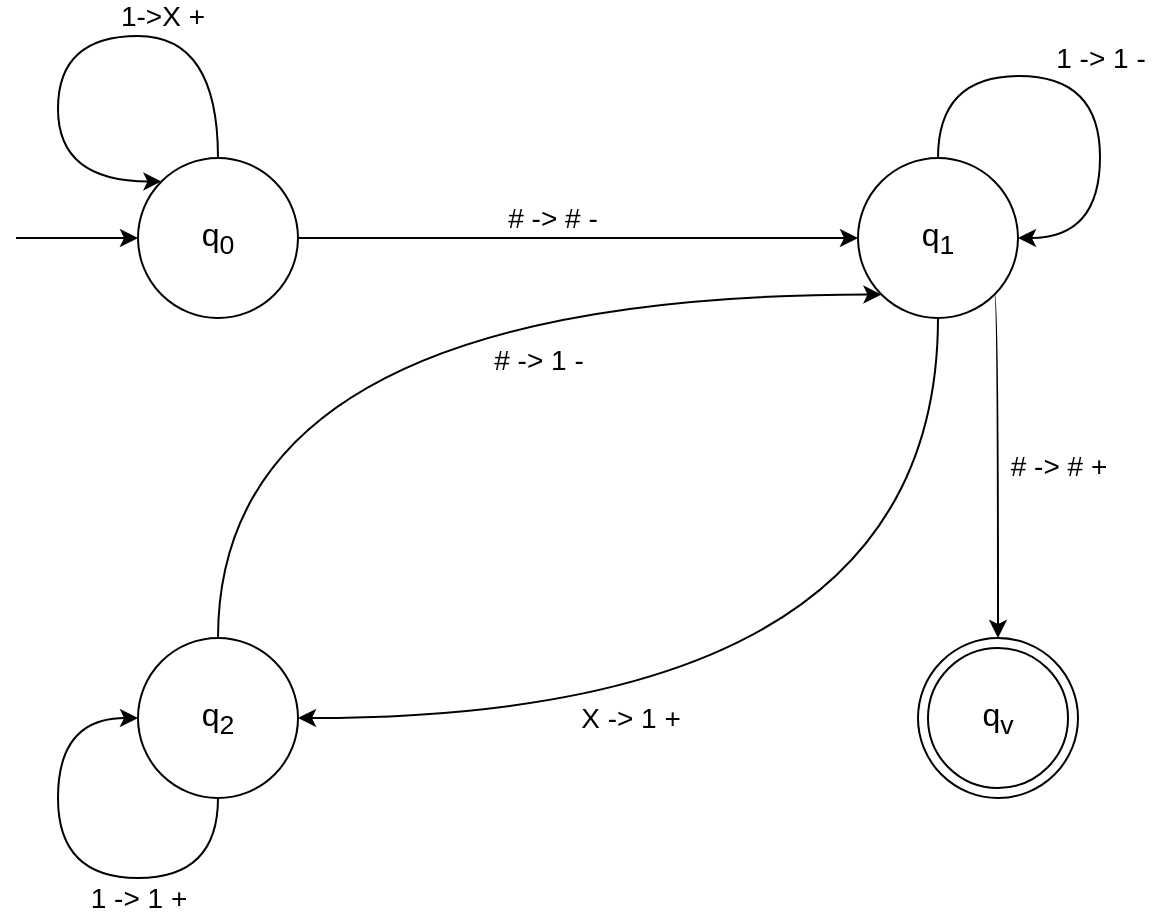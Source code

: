 <mxfile version="24.3.1" type="github">
  <diagram name="Page-1" id="9Mrh0RYRGMyYw6FMpJzP">
    <mxGraphModel dx="989" dy="514" grid="0" gridSize="10" guides="1" tooltips="1" connect="1" arrows="1" fold="1" page="1" pageScale="1" pageWidth="850" pageHeight="1100" math="0" shadow="0">
      <root>
        <mxCell id="0" />
        <mxCell id="1" parent="0" />
        <mxCell id="F2bxNRs9cvhMhQYFObHX-5" style="edgeStyle=orthogonalEdgeStyle;rounded=0;orthogonalLoop=1;jettySize=auto;html=1;entryX=0;entryY=0.5;entryDx=0;entryDy=0;" parent="1" source="F2bxNRs9cvhMhQYFObHX-1" target="F2bxNRs9cvhMhQYFObHX-4" edge="1">
          <mxGeometry relative="1" as="geometry" />
        </mxCell>
        <mxCell id="F2bxNRs9cvhMhQYFObHX-14" value="&lt;font style=&quot;font-size: 14px;&quot;&gt;# -&amp;gt; # -&lt;/font&gt;" style="edgeLabel;html=1;align=center;verticalAlign=middle;resizable=0;points=[];" parent="F2bxNRs9cvhMhQYFObHX-5" vertex="1" connectable="0">
          <mxGeometry x="-0.093" y="4" relative="1" as="geometry">
            <mxPoint y="-6" as="offset" />
          </mxGeometry>
        </mxCell>
        <mxCell id="pA9ZGV_aiDuhxkpgN8hK-2" style="edgeStyle=orthogonalEdgeStyle;rounded=0;orthogonalLoop=1;jettySize=auto;html=1;exitX=0;exitY=0.5;exitDx=0;exitDy=0;startArrow=classic;startFill=1;endArrow=none;endFill=0;" edge="1" parent="1" source="F2bxNRs9cvhMhQYFObHX-1">
          <mxGeometry relative="1" as="geometry">
            <mxPoint x="59" y="160" as="targetPoint" />
          </mxGeometry>
        </mxCell>
        <mxCell id="F2bxNRs9cvhMhQYFObHX-1" value="&lt;font style=&quot;font-size: 16px;&quot;&gt;q&lt;sub&gt;0&lt;/sub&gt;&lt;/font&gt;" style="ellipse;whiteSpace=wrap;html=1;aspect=fixed;strokeWidth=1;" parent="1" vertex="1">
          <mxGeometry x="120" y="120" width="80" height="80" as="geometry" />
        </mxCell>
        <mxCell id="F2bxNRs9cvhMhQYFObHX-2" value="&lt;font style=&quot;font-size: 16px;&quot;&gt;q&lt;sub&gt;v&lt;/sub&gt;&lt;/font&gt;" style="ellipse;whiteSpace=wrap;html=1;aspect=fixed;" parent="1" vertex="1">
          <mxGeometry x="510" y="360" width="80" height="80" as="geometry" />
        </mxCell>
        <mxCell id="F2bxNRs9cvhMhQYFObHX-10" style="edgeStyle=orthogonalEdgeStyle;rounded=0;orthogonalLoop=1;jettySize=auto;html=1;exitX=1;exitY=0.5;exitDx=0;exitDy=0;entryX=0.5;entryY=1;entryDx=0;entryDy=0;curved=1;startArrow=classic;startFill=1;endArrow=none;endFill=0;" parent="1" source="F2bxNRs9cvhMhQYFObHX-3" target="F2bxNRs9cvhMhQYFObHX-4" edge="1">
          <mxGeometry relative="1" as="geometry" />
        </mxCell>
        <mxCell id="F2bxNRs9cvhMhQYFObHX-18" value="&lt;font style=&quot;font-size: 14px;&quot;&gt;X -&amp;gt; 1 +&lt;/font&gt;" style="edgeLabel;html=1;align=center;verticalAlign=middle;resizable=0;points=[];" parent="F2bxNRs9cvhMhQYFObHX-10" vertex="1" connectable="0">
          <mxGeometry x="-0.344" y="28" relative="1" as="geometry">
            <mxPoint x="-5" y="28" as="offset" />
          </mxGeometry>
        </mxCell>
        <mxCell id="F2bxNRs9cvhMhQYFObHX-3" value="&lt;font style=&quot;font-size: 16px;&quot;&gt;q&lt;sub&gt;2&lt;/sub&gt;&lt;/font&gt;" style="ellipse;whiteSpace=wrap;html=1;aspect=fixed;" parent="1" vertex="1">
          <mxGeometry x="120" y="360" width="80" height="80" as="geometry" />
        </mxCell>
        <mxCell id="F2bxNRs9cvhMhQYFObHX-6" style="edgeStyle=orthogonalEdgeStyle;rounded=0;orthogonalLoop=1;jettySize=auto;html=1;entryX=0.5;entryY=0;entryDx=0;entryDy=0;exitX=1;exitY=1;exitDx=0;exitDy=0;curved=1;" parent="1" source="F2bxNRs9cvhMhQYFObHX-4" target="F2bxNRs9cvhMhQYFObHX-2" edge="1">
          <mxGeometry relative="1" as="geometry">
            <Array as="points">
              <mxPoint x="550" y="188" />
            </Array>
          </mxGeometry>
        </mxCell>
        <mxCell id="F2bxNRs9cvhMhQYFObHX-15" value="&lt;font style=&quot;font-size: 14px;&quot;&gt;# -&amp;gt; # +&lt;/font&gt;" style="edgeLabel;html=1;align=center;verticalAlign=middle;resizable=0;points=[];" parent="F2bxNRs9cvhMhQYFObHX-6" vertex="1" connectable="0">
          <mxGeometry x="0.037" y="-1" relative="1" as="geometry">
            <mxPoint x="31" y="-3" as="offset" />
          </mxGeometry>
        </mxCell>
        <mxCell id="F2bxNRs9cvhMhQYFObHX-9" style="rounded=0;orthogonalLoop=1;jettySize=auto;html=1;exitX=0;exitY=1;exitDx=0;exitDy=0;entryX=0.5;entryY=0;entryDx=0;entryDy=0;edgeStyle=orthogonalEdgeStyle;curved=1;strokeColor=default;startArrow=classic;startFill=1;endArrow=none;endFill=0;" parent="1" source="F2bxNRs9cvhMhQYFObHX-4" target="F2bxNRs9cvhMhQYFObHX-3" edge="1">
          <mxGeometry relative="1" as="geometry" />
        </mxCell>
        <mxCell id="F2bxNRs9cvhMhQYFObHX-17" value="&lt;font style=&quot;font-size: 14px;&quot;&gt;# -&amp;gt; 1 -&lt;/font&gt;" style="edgeLabel;html=1;align=center;verticalAlign=middle;resizable=0;points=[];" parent="F2bxNRs9cvhMhQYFObHX-9" vertex="1" connectable="0">
          <mxGeometry x="-0.207" y="25" relative="1" as="geometry">
            <mxPoint x="28" y="7" as="offset" />
          </mxGeometry>
        </mxCell>
        <mxCell id="F2bxNRs9cvhMhQYFObHX-4" value="&lt;font style=&quot;font-size: 16px;&quot;&gt;q&lt;sub&gt;1&lt;/sub&gt;&lt;/font&gt;" style="ellipse;whiteSpace=wrap;html=1;aspect=fixed;" parent="1" vertex="1">
          <mxGeometry x="480" y="120" width="80" height="80" as="geometry" />
        </mxCell>
        <mxCell id="F2bxNRs9cvhMhQYFObHX-8" style="edgeStyle=orthogonalEdgeStyle;rounded=0;orthogonalLoop=1;jettySize=auto;html=1;entryX=0;entryY=0;entryDx=0;entryDy=0;curved=1;" parent="1" source="F2bxNRs9cvhMhQYFObHX-1" target="F2bxNRs9cvhMhQYFObHX-1" edge="1">
          <mxGeometry relative="1" as="geometry">
            <Array as="points">
              <mxPoint x="160" y="59" />
              <mxPoint x="80" y="59" />
              <mxPoint x="80" y="132" />
            </Array>
          </mxGeometry>
        </mxCell>
        <mxCell id="F2bxNRs9cvhMhQYFObHX-13" value="&lt;font style=&quot;font-size: 14px;&quot;&gt;1-&amp;gt;X +&lt;/font&gt;" style="edgeLabel;html=1;align=center;verticalAlign=middle;resizable=0;points=[];" parent="F2bxNRs9cvhMhQYFObHX-8" vertex="1" connectable="0">
          <mxGeometry x="-0.258" y="4" relative="1" as="geometry">
            <mxPoint x="9" y="-14" as="offset" />
          </mxGeometry>
        </mxCell>
        <mxCell id="F2bxNRs9cvhMhQYFObHX-11" style="edgeStyle=orthogonalEdgeStyle;rounded=0;orthogonalLoop=1;jettySize=auto;html=1;exitX=0.5;exitY=1;exitDx=0;exitDy=0;entryX=0;entryY=0.5;entryDx=0;entryDy=0;curved=1;" parent="1" source="F2bxNRs9cvhMhQYFObHX-3" target="F2bxNRs9cvhMhQYFObHX-3" edge="1">
          <mxGeometry relative="1" as="geometry">
            <Array as="points">
              <mxPoint x="160" y="480" />
              <mxPoint x="80" y="480" />
              <mxPoint x="80" y="400" />
            </Array>
          </mxGeometry>
        </mxCell>
        <mxCell id="F2bxNRs9cvhMhQYFObHX-19" value="&lt;font style=&quot;font-size: 14px;&quot;&gt;1 -&amp;gt; 1 +&lt;/font&gt;" style="edgeLabel;html=1;align=center;verticalAlign=middle;resizable=0;points=[];" parent="F2bxNRs9cvhMhQYFObHX-11" vertex="1" connectable="0">
          <mxGeometry x="0.342" y="-1" relative="1" as="geometry">
            <mxPoint x="39" y="51" as="offset" />
          </mxGeometry>
        </mxCell>
        <mxCell id="KSyudf0FfzjfrPfj-tIk-1" value="" style="ellipse;whiteSpace=wrap;html=1;aspect=fixed;fillColor=none;" parent="1" vertex="1">
          <mxGeometry x="515" y="365" width="70" height="70" as="geometry" />
        </mxCell>
        <mxCell id="pA9ZGV_aiDuhxkpgN8hK-3" style="edgeStyle=orthogonalEdgeStyle;rounded=0;orthogonalLoop=1;jettySize=auto;html=1;exitX=0.5;exitY=0;exitDx=0;exitDy=0;entryX=1;entryY=0.5;entryDx=0;entryDy=0;curved=1;" edge="1" parent="1" source="F2bxNRs9cvhMhQYFObHX-4" target="F2bxNRs9cvhMhQYFObHX-4">
          <mxGeometry relative="1" as="geometry">
            <Array as="points">
              <mxPoint x="520" y="79" />
              <mxPoint x="601" y="79" />
              <mxPoint x="601" y="160" />
            </Array>
          </mxGeometry>
        </mxCell>
        <mxCell id="pA9ZGV_aiDuhxkpgN8hK-4" value="&lt;font style=&quot;font-size: 14px;&quot;&gt;1 -&amp;gt; 1 -&lt;/font&gt;" style="text;html=1;align=center;verticalAlign=middle;resizable=0;points=[];autosize=1;strokeColor=none;fillColor=none;" vertex="1" parent="1">
          <mxGeometry x="569" y="55" width="63" height="29" as="geometry" />
        </mxCell>
      </root>
    </mxGraphModel>
  </diagram>
</mxfile>
